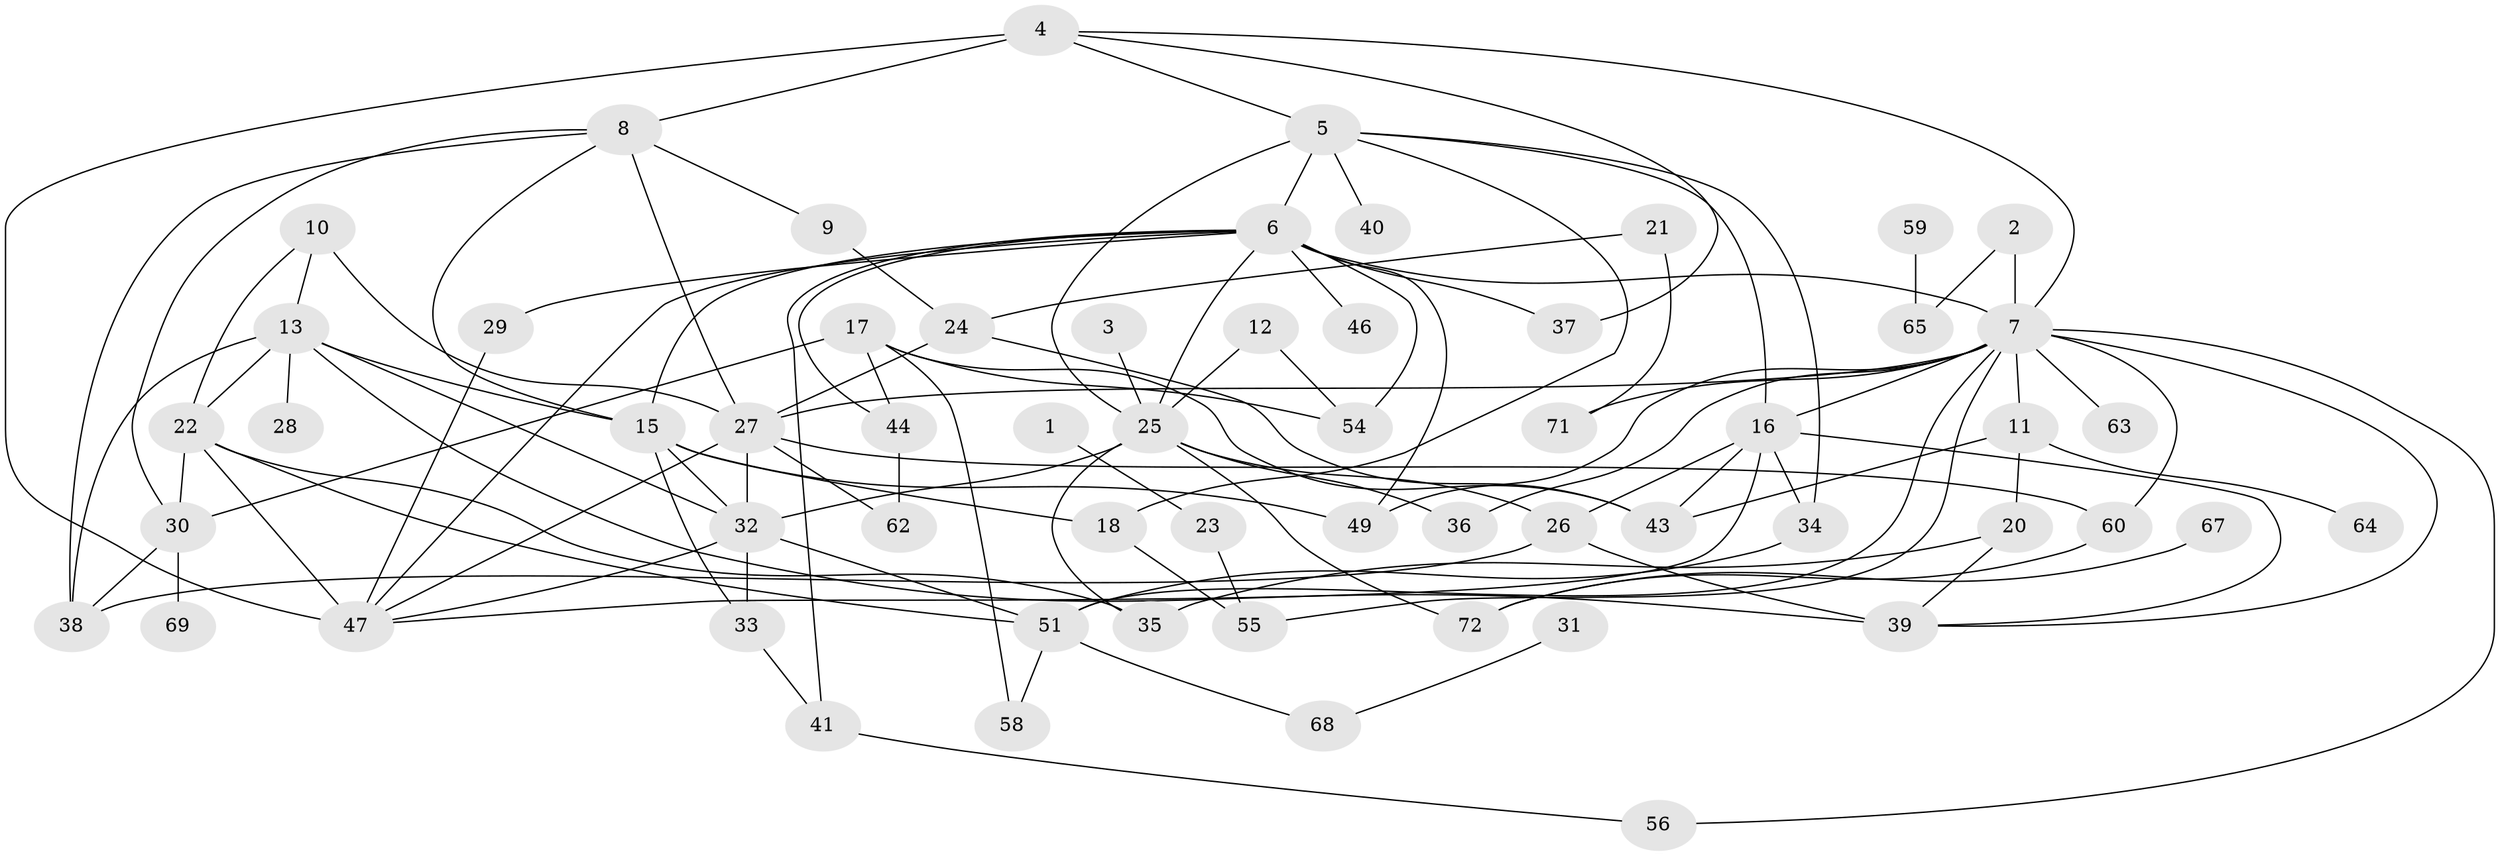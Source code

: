 // original degree distribution, {2: 0.27972027972027974, 1: 0.17482517482517482, 5: 0.06993006993006994, 4: 0.1258741258741259, 3: 0.20279720279720279, 0: 0.08391608391608392, 6: 0.04895104895104895, 9: 0.006993006993006993, 7: 0.006993006993006993}
// Generated by graph-tools (version 1.1) at 2025/33/03/09/25 02:33:53]
// undirected, 60 vertices, 111 edges
graph export_dot {
graph [start="1"]
  node [color=gray90,style=filled];
  1;
  2;
  3;
  4;
  5;
  6;
  7;
  8;
  9;
  10;
  11;
  12;
  13;
  15;
  16;
  17;
  18;
  20;
  21;
  22;
  23;
  24;
  25;
  26;
  27;
  28;
  29;
  30;
  31;
  32;
  33;
  34;
  35;
  36;
  37;
  38;
  39;
  40;
  41;
  43;
  44;
  46;
  47;
  49;
  51;
  54;
  55;
  56;
  58;
  59;
  60;
  62;
  63;
  64;
  65;
  67;
  68;
  69;
  71;
  72;
  1 -- 23 [weight=1.0];
  2 -- 7 [weight=1.0];
  2 -- 65 [weight=1.0];
  3 -- 25 [weight=1.0];
  4 -- 5 [weight=1.0];
  4 -- 7 [weight=1.0];
  4 -- 8 [weight=2.0];
  4 -- 37 [weight=1.0];
  4 -- 47 [weight=1.0];
  5 -- 6 [weight=1.0];
  5 -- 16 [weight=1.0];
  5 -- 18 [weight=1.0];
  5 -- 25 [weight=2.0];
  5 -- 34 [weight=1.0];
  5 -- 40 [weight=1.0];
  6 -- 7 [weight=1.0];
  6 -- 15 [weight=1.0];
  6 -- 25 [weight=1.0];
  6 -- 29 [weight=1.0];
  6 -- 37 [weight=1.0];
  6 -- 41 [weight=1.0];
  6 -- 44 [weight=1.0];
  6 -- 46 [weight=1.0];
  6 -- 47 [weight=1.0];
  6 -- 49 [weight=2.0];
  6 -- 54 [weight=1.0];
  7 -- 11 [weight=1.0];
  7 -- 16 [weight=1.0];
  7 -- 27 [weight=1.0];
  7 -- 36 [weight=1.0];
  7 -- 39 [weight=1.0];
  7 -- 49 [weight=1.0];
  7 -- 51 [weight=1.0];
  7 -- 55 [weight=1.0];
  7 -- 56 [weight=1.0];
  7 -- 60 [weight=1.0];
  7 -- 63 [weight=1.0];
  7 -- 71 [weight=1.0];
  8 -- 9 [weight=1.0];
  8 -- 15 [weight=1.0];
  8 -- 27 [weight=1.0];
  8 -- 30 [weight=1.0];
  8 -- 38 [weight=1.0];
  9 -- 24 [weight=1.0];
  10 -- 13 [weight=1.0];
  10 -- 22 [weight=1.0];
  10 -- 27 [weight=2.0];
  11 -- 20 [weight=1.0];
  11 -- 43 [weight=1.0];
  11 -- 64 [weight=1.0];
  12 -- 25 [weight=1.0];
  12 -- 54 [weight=1.0];
  13 -- 15 [weight=1.0];
  13 -- 22 [weight=1.0];
  13 -- 28 [weight=1.0];
  13 -- 32 [weight=1.0];
  13 -- 38 [weight=1.0];
  13 -- 39 [weight=2.0];
  15 -- 18 [weight=1.0];
  15 -- 32 [weight=1.0];
  15 -- 33 [weight=1.0];
  15 -- 49 [weight=1.0];
  16 -- 26 [weight=1.0];
  16 -- 34 [weight=1.0];
  16 -- 39 [weight=1.0];
  16 -- 43 [weight=1.0];
  16 -- 47 [weight=1.0];
  17 -- 30 [weight=1.0];
  17 -- 43 [weight=1.0];
  17 -- 44 [weight=1.0];
  17 -- 54 [weight=1.0];
  17 -- 58 [weight=1.0];
  18 -- 55 [weight=1.0];
  20 -- 35 [weight=1.0];
  20 -- 39 [weight=1.0];
  21 -- 24 [weight=1.0];
  21 -- 71 [weight=1.0];
  22 -- 30 [weight=1.0];
  22 -- 35 [weight=1.0];
  22 -- 47 [weight=3.0];
  22 -- 51 [weight=1.0];
  23 -- 55 [weight=1.0];
  24 -- 27 [weight=1.0];
  24 -- 43 [weight=1.0];
  25 -- 26 [weight=1.0];
  25 -- 32 [weight=1.0];
  25 -- 35 [weight=1.0];
  25 -- 36 [weight=1.0];
  25 -- 72 [weight=1.0];
  26 -- 38 [weight=1.0];
  26 -- 39 [weight=1.0];
  27 -- 32 [weight=1.0];
  27 -- 47 [weight=1.0];
  27 -- 60 [weight=1.0];
  27 -- 62 [weight=1.0];
  29 -- 47 [weight=1.0];
  30 -- 38 [weight=1.0];
  30 -- 69 [weight=1.0];
  31 -- 68 [weight=1.0];
  32 -- 33 [weight=1.0];
  32 -- 47 [weight=1.0];
  32 -- 51 [weight=1.0];
  33 -- 41 [weight=1.0];
  34 -- 51 [weight=1.0];
  41 -- 56 [weight=1.0];
  44 -- 62 [weight=1.0];
  51 -- 58 [weight=1.0];
  51 -- 68 [weight=1.0];
  59 -- 65 [weight=1.0];
  60 -- 72 [weight=1.0];
  67 -- 72 [weight=1.0];
}

